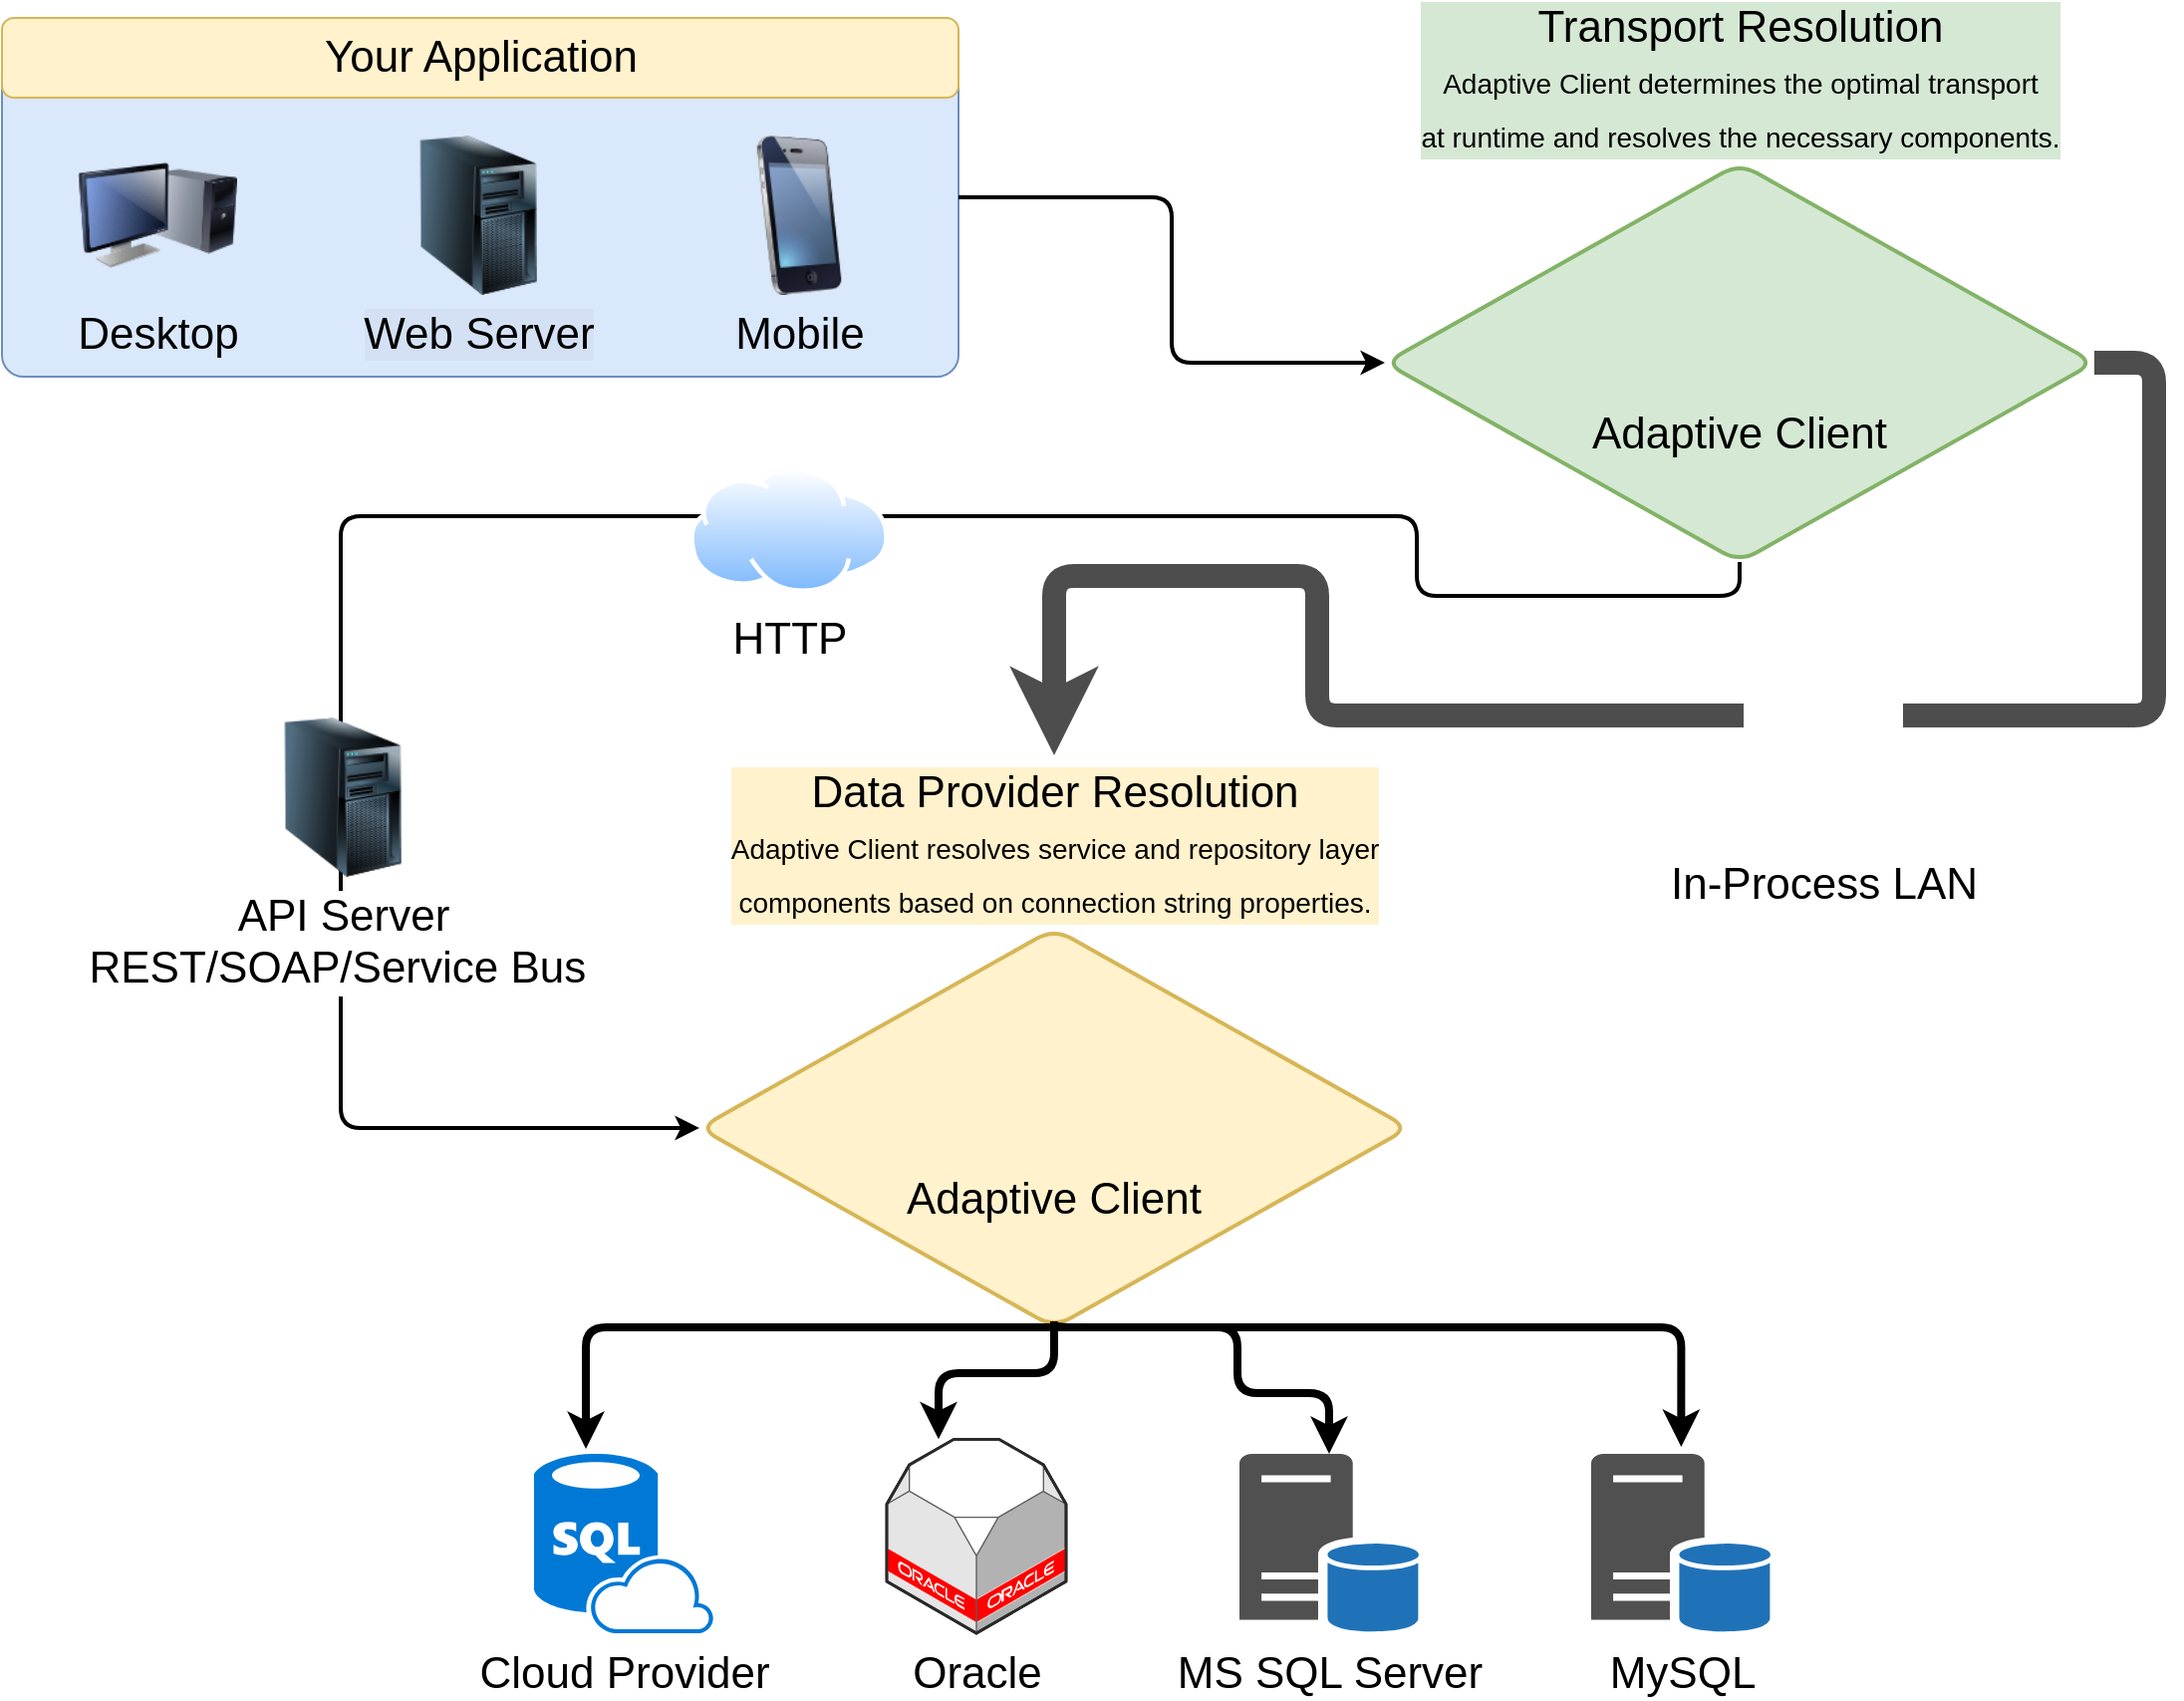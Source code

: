 <mxfile version="11.1.4" type="device"><diagram name="Page-1" id="55a83fd1-7818-8e21-69c5-c3457e3827bb"><mxGraphModel dx="1422" dy="1672" grid="1" gridSize="10" guides="1" tooltips="1" connect="1" arrows="1" fold="1" page="1" pageScale="1" pageWidth="1100" pageHeight="850" background="#ffffff" math="0" shadow="0"><root><mxCell id="0"/><mxCell id="1" parent="0"/><mxCell id="TVfHdxyBXcSdpIMEin31-15" value="Transport Resolution&lt;br&gt;&lt;font style=&quot;font-size: 14px&quot;&gt;Adaptive Client determines the optimal transport &lt;br&gt;at runtime and resolves the necessary components.&lt;/font&gt;" style="shape=rhombus;html=1;verticalLabelPosition=top;verticalAlignment=top;rounded=1;labelBackgroundColor=#D5E8D4;strokeWidth=2;fontSize=22;strokeColor=#82b366;labelPosition=center;align=center;verticalAlign=bottom;fillColor=#d5e8d4;spacingLeft=0;" parent="1" vertex="1"><mxGeometry x="694" y="73" width="356" height="200" as="geometry"/></mxCell><mxCell id="TVfHdxyBXcSdpIMEin31-2" value="" style="rounded=1;whiteSpace=wrap;html=1;fillColor=#dae8fc;strokeColor=#6c8ebf;arcSize=6;" parent="1" vertex="1"><mxGeometry width="480" height="180" as="geometry"/></mxCell><mxCell id="69ecfefc5c41e42c-5" value="Desktop" style="image;html=1;labelBackgroundColor=none;image=img/lib/clip_art/computers/Monitor_Tower_128x128.png;rounded=1;shadow=0;comic=0;strokeColor=#000000;strokeWidth=2;fillColor=#FFFFFF;fontSize=22;fontColor=#000000;imageBackground=none;" parent="1" vertex="1"><mxGeometry x="38" y="59" width="80" height="80" as="geometry"/></mxCell><mxCell id="69ecfefc5c41e42c-8" value="Mobile" style="image;html=1;labelBackgroundColor=none;image=img/lib/clip_art/telecommunication/iPhone_128x128.png;rounded=1;shadow=0;comic=0;strokeColor=#000000;strokeWidth=2;fillColor=#FFFFFF;fontSize=22;fontColor=#000000;imageBackground=none;" parent="1" vertex="1"><mxGeometry x="360" y="59" width="80" height="80" as="geometry"/></mxCell><mxCell id="TVfHdxyBXcSdpIMEin31-6" value="Your Application" style="rounded=1;html=1;labelBackgroundColor=none;fontSize=22;fillColor=#fff2cc;strokeColor=#d6b656;" parent="1" vertex="1"><mxGeometry width="480" height="40" as="geometry"/></mxCell><mxCell id="TVfHdxyBXcSdpIMEin31-8" value="Adaptive Client" style="shape=image;imageAspect=0;aspect=fixed;verticalLabelPosition=bottom;verticalAlign=top;rounded=1;labelBackgroundColor=none;fontSize=22;image=https://static-s.aa-cdn.net/img/ios/776959045/458370cf178aacd41bc6cf251dd4bd68?v=1;strokeWidth=12;" parent="1" vertex="1"><mxGeometry x="832" y="108" width="80" height="80" as="geometry"/></mxCell><mxCell id="TVfHdxyBXcSdpIMEin31-19" value="" style="edgeStyle=elbowEdgeStyle;elbow=horizontal;endArrow=classic;html=1;strokeColor=#000000;strokeWidth=2;fontSize=22;exitX=1;exitY=0.5;exitDx=0;exitDy=0;entryX=0;entryY=0.5;entryDx=0;entryDy=0;" parent="1" source="TVfHdxyBXcSdpIMEin31-2" target="TVfHdxyBXcSdpIMEin31-15" edge="1"><mxGeometry width="50" height="50" relative="1" as="geometry"><mxPoint x="620" y="250" as="sourcePoint"/><mxPoint x="670" y="200" as="targetPoint"/></mxGeometry></mxCell><mxCell id="TVfHdxyBXcSdpIMEin31-27" value="MySQL" style="shadow=0;dashed=0;html=1;strokeColor=none;fillColor=#505050;labelPosition=center;verticalLabelPosition=bottom;verticalAlign=top;outlineConnect=0;align=center;shape=mxgraph.office.databases.database_server_blue;rounded=1;labelBackgroundColor=none;fontSize=22;" parent="1" vertex="1"><mxGeometry x="797.5" y="720.5" width="90" height="90" as="geometry"/></mxCell><mxCell id="TVfHdxyBXcSdpIMEin31-28" value="" style="edgeStyle=segmentEdgeStyle;endArrow=classic;html=1;strokeColor=#4D4D4D;strokeWidth=12;fontSize=22;exitX=1;exitY=0.5;exitDx=0;exitDy=0;" parent="1" source="TVfHdxyBXcSdpIMEin31-15" edge="1"><mxGeometry width="50" height="50" relative="1" as="geometry"><mxPoint x="1030" y="230" as="sourcePoint"/><mxPoint x="528" y="370" as="targetPoint"/><Array as="points"><mxPoint x="1080" y="173"/><mxPoint x="1080" y="350"/><mxPoint x="660" y="350"/><mxPoint x="660" y="280"/><mxPoint x="528" y="280"/></Array></mxGeometry></mxCell><mxCell id="TVfHdxyBXcSdpIMEin31-29" value="Data Provider Resolution&lt;br&gt;&lt;font style=&quot;font-size: 14px ; line-height: 70%&quot;&gt;Adaptive Client resolves service and repository layer &lt;br&gt;components based on connection string properties.&lt;/font&gt;" style="shape=rhombus;html=1;verticalLabelPosition=top;verticalAlignment=top;rounded=1;labelBackgroundColor=#FFF2CC;strokeWidth=2;fontSize=22;strokeColor=#d6b656;labelPosition=center;align=center;verticalAlign=bottom;fillColor=#fff2cc;" parent="1" vertex="1"><mxGeometry x="350" y="457" width="356" height="200" as="geometry"/></mxCell><mxCell id="TVfHdxyBXcSdpIMEin31-30" value="Adaptive Client" style="shape=image;imageAspect=0;aspect=fixed;verticalLabelPosition=bottom;verticalAlign=top;rounded=1;labelBackgroundColor=none;fontSize=22;image=https://static-s.aa-cdn.net/img/ios/776959045/458370cf178aacd41bc6cf251dd4bd68?v=1;strokeWidth=12;" parent="1" vertex="1"><mxGeometry x="488" y="492" width="80" height="80" as="geometry"/></mxCell><mxCell id="TVfHdxyBXcSdpIMEin31-33" value="" style="edgeStyle=segmentEdgeStyle;endArrow=classic;html=1;strokeColor=#000000;strokeWidth=2;fontSize=22;exitX=0.5;exitY=1;exitDx=0;exitDy=0;entryX=0;entryY=0.5;entryDx=0;entryDy=0;" parent="1" source="TVfHdxyBXcSdpIMEin31-15" target="TVfHdxyBXcSdpIMEin31-29" edge="1"><mxGeometry width="50" height="50" relative="1" as="geometry"><mxPoint x="590" y="290" as="sourcePoint"/><mxPoint x="60" y="567" as="targetPoint"/><Array as="points"><mxPoint x="872" y="290"/><mxPoint x="710" y="290"/><mxPoint x="710" y="250"/><mxPoint x="170" y="250"/><mxPoint x="170" y="557"/></Array></mxGeometry></mxCell><mxCell id="TVfHdxyBXcSdpIMEin31-35" value="HTTP" style="aspect=fixed;perimeter=ellipsePerimeter;html=1;align=center;shadow=0;dashed=0;spacingTop=3;image;image=img/lib/active_directory/internet_cloud.svg;rounded=1;labelBackgroundColor=none;strokeColor=#000000;strokeWidth=2;fontSize=22;" parent="1" vertex="1"><mxGeometry x="345" y="225.5" width="100" height="63" as="geometry"/></mxCell><mxCell id="TVfHdxyBXcSdpIMEin31-38" value="MS SQL Server" style="shadow=0;dashed=0;html=1;strokeColor=none;fillColor=#505050;labelPosition=center;verticalLabelPosition=bottom;verticalAlign=top;outlineConnect=0;align=center;shape=mxgraph.office.databases.database_server_blue;rounded=1;labelBackgroundColor=none;fontSize=22;" parent="1" vertex="1"><mxGeometry x="621" y="720.5" width="90" height="90" as="geometry"/></mxCell><mxCell id="TVfHdxyBXcSdpIMEin31-39" value="Cloud Provider" style="shadow=0;dashed=0;html=1;strokeColor=none;fillColor=#0079D6;labelPosition=center;verticalLabelPosition=bottom;verticalAlign=top;align=center;shape=mxgraph.azure.sql_database_sql_azure;pointerEvents=1;rounded=1;labelBackgroundColor=none;fontSize=22;direction=east;" parent="1" vertex="1"><mxGeometry x="267" y="720.5" width="90" height="90" as="geometry"/></mxCell><mxCell id="TVfHdxyBXcSdpIMEin31-40" value="Oracle" style="verticalLabelPosition=bottom;html=1;verticalAlign=top;strokeWidth=1;align=center;outlineConnect=0;dashed=0;outlineConnect=0;shape=mxgraph.aws3d.oracleDbServer;fillColor=#ffffff;strokeColor=#5E5E5E;aspect=fixed;rounded=1;labelBackgroundColor=none;fontSize=22;" parent="1" vertex="1"><mxGeometry x="444" y="713.18" width="90" height="97.32" as="geometry"/></mxCell><mxCell id="TVfHdxyBXcSdpIMEin31-12" value="&amp;nbsp;In-Process LAN&amp;nbsp;" style="shape=image;html=1;verticalAlign=top;verticalLabelPosition=bottom;labelBackgroundColor=#ffffff;imageAspect=0;aspect=fixed;image=https://cdn2.iconfinder.com/data/icons/ecqlipse2/NETWORK---LAN.png;rounded=1;strokeWidth=12;fontSize=22;imageBackground=#ffffff;" parent="1" vertex="1"><mxGeometry x="874" y="335" width="80" height="80" as="geometry"/></mxCell><mxCell id="TVfHdxyBXcSdpIMEin31-1" value="&lt;font style=&quot;font-size: 22px&quot;&gt;API Server&lt;br&gt;REST/SOAP/Service Bus&amp;nbsp;&lt;/font&gt;" style="image;html=1;labelBackgroundColor=#ffffff;image=img/lib/clip_art/computers/Server_Tower_128x128.png" parent="1" vertex="1"><mxGeometry x="131" y="351" width="80" height="80" as="geometry"/></mxCell><mxCell id="TVfHdxyBXcSdpIMEin31-48" value="" style="edgeStyle=segmentEdgeStyle;endArrow=classic;html=1;strokeColor=#000000;strokeWidth=4;fontSize=22;exitX=0.5;exitY=1;exitDx=0;exitDy=0;entryX=0.289;entryY=-0.028;entryDx=0;entryDy=0;entryPerimeter=0;" parent="1" source="TVfHdxyBXcSdpIMEin31-29" target="TVfHdxyBXcSdpIMEin31-39" edge="1"><mxGeometry width="50" height="50" relative="1" as="geometry"><mxPoint x="200" y="640" as="sourcePoint"/><mxPoint x="-322" y="924" as="targetPoint"/><Array as="points"><mxPoint x="293" y="657"/></Array></mxGeometry></mxCell><mxCell id="TVfHdxyBXcSdpIMEin31-49" value="" style="edgeStyle=segmentEdgeStyle;endArrow=classic;html=1;strokeColor=#000000;strokeWidth=4;fontSize=22;exitX=0.5;exitY=1;exitDx=0;exitDy=0;" parent="1" source="TVfHdxyBXcSdpIMEin31-29" target="TVfHdxyBXcSdpIMEin31-40" edge="1"><mxGeometry width="50" height="50" relative="1" as="geometry"><mxPoint x="470" y="680" as="sourcePoint"/><mxPoint x="235" y="741" as="targetPoint"/><Array as="points"><mxPoint x="528" y="680"/><mxPoint x="470" y="680"/></Array></mxGeometry></mxCell><mxCell id="TVfHdxyBXcSdpIMEin31-50" value="" style="edgeStyle=segmentEdgeStyle;endArrow=classic;html=1;strokeColor=#000000;strokeWidth=4;fontSize=22;" parent="1" target="TVfHdxyBXcSdpIMEin31-38" edge="1"><mxGeometry width="50" height="50" relative="1" as="geometry"><mxPoint x="528" y="657" as="sourcePoint"/><mxPoint x="375" y="731" as="targetPoint"/><Array as="points"><mxPoint x="620" y="657"/><mxPoint x="620" y="690"/><mxPoint x="666" y="690"/></Array></mxGeometry></mxCell><mxCell id="TVfHdxyBXcSdpIMEin31-51" value="" style="edgeStyle=segmentEdgeStyle;endArrow=classic;html=1;strokeColor=#000000;strokeWidth=4;fontSize=22;entryX=0.5;entryY=-0.006;entryDx=0;entryDy=0;entryPerimeter=0;" parent="1" edge="1"><mxGeometry width="50" height="50" relative="1" as="geometry"><mxPoint x="528" y="654" as="sourcePoint"/><mxPoint x="842.667" y="717" as="targetPoint"/><Array as="points"><mxPoint x="528" y="657"/><mxPoint x="842" y="657"/></Array></mxGeometry></mxCell><mxCell id="5mapPZqh0RmTceQb8LNY-3" value="&lt;font style=&quot;font-size: 22px&quot;&gt;Web Server&lt;/font&gt;" style="image;html=1;labelBackgroundColor=#D4E1F5;image=img/lib/clip_art/computers/Server_Tower_128x128.png" vertex="1" parent="1"><mxGeometry x="199" y="59" width="80" height="80" as="geometry"/></mxCell></root></mxGraphModel></diagram></mxfile>